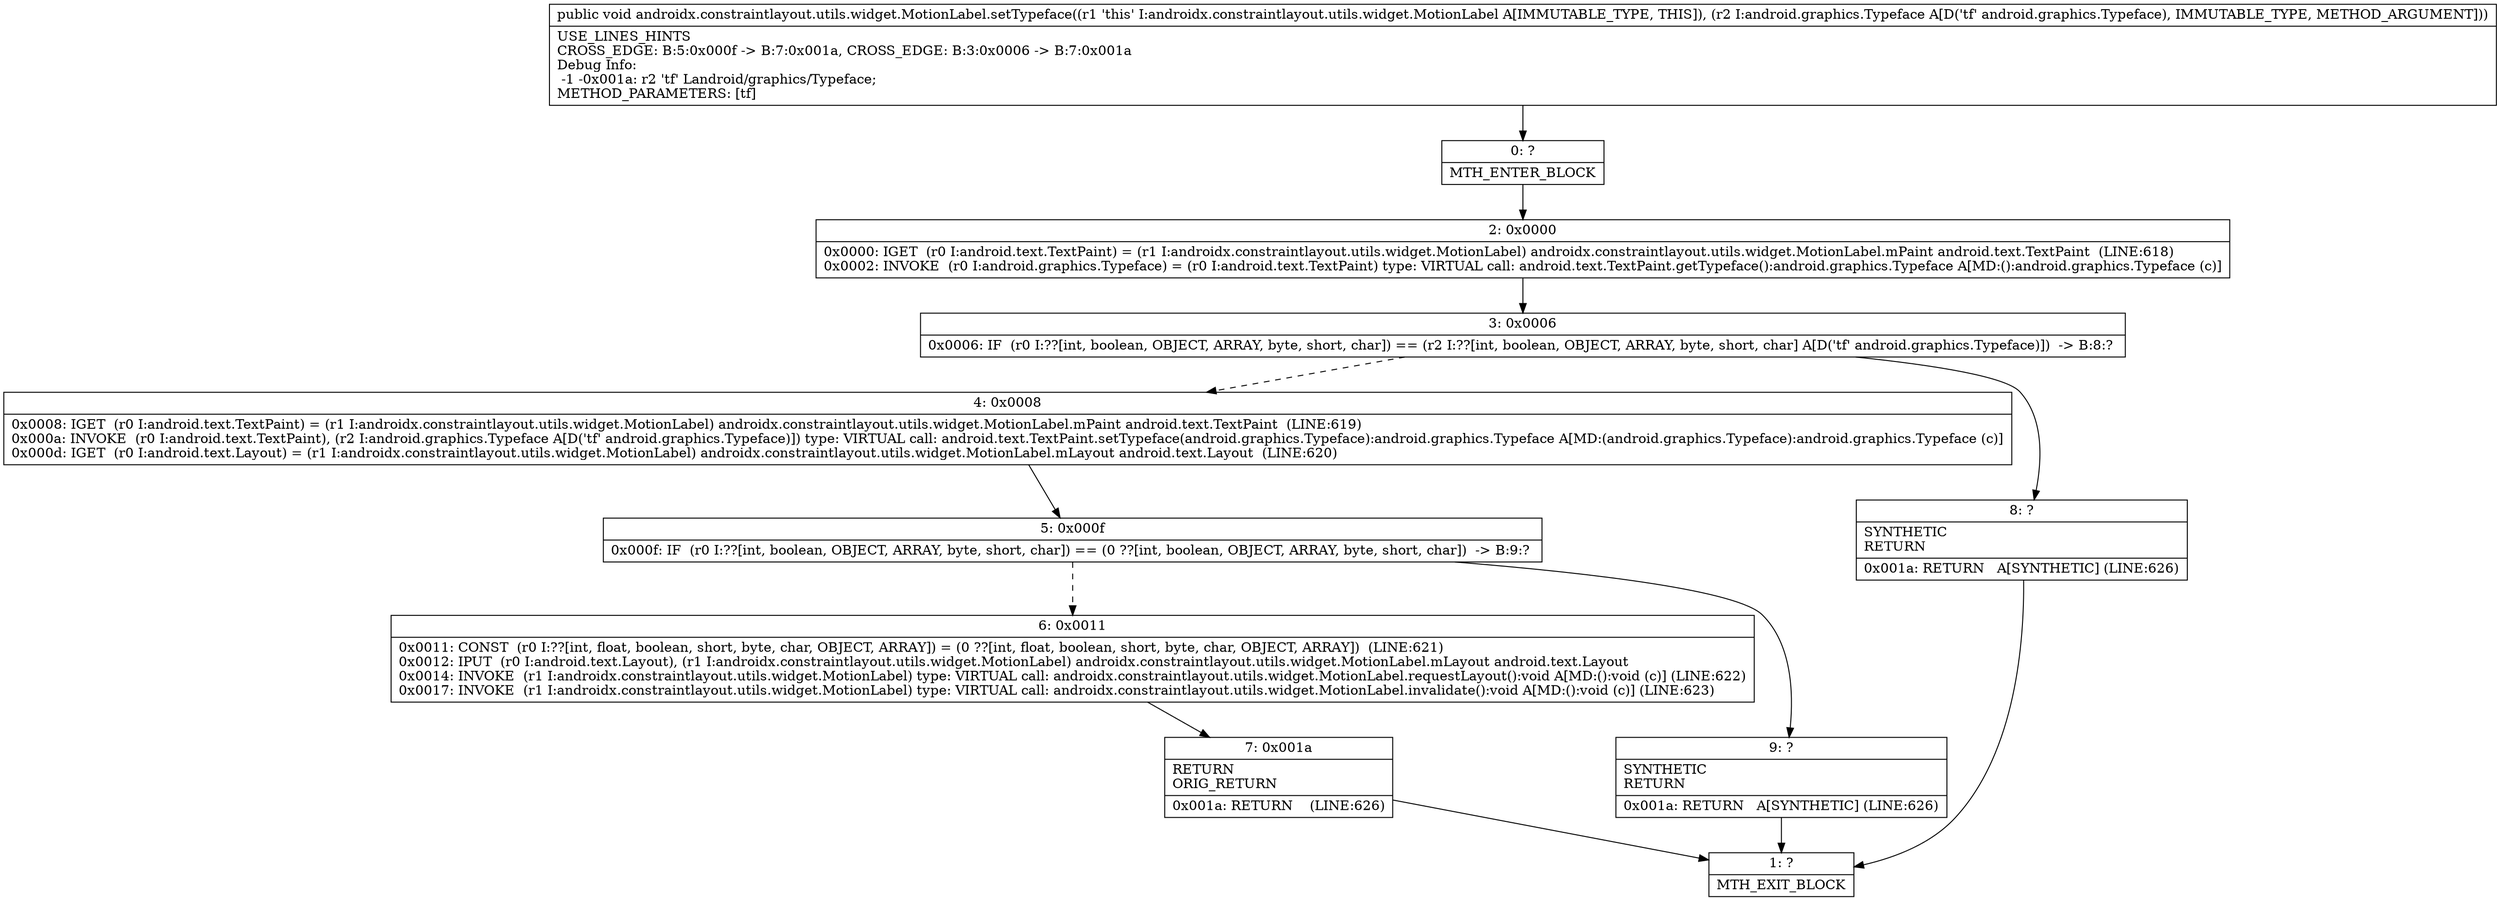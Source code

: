 digraph "CFG forandroidx.constraintlayout.utils.widget.MotionLabel.setTypeface(Landroid\/graphics\/Typeface;)V" {
Node_0 [shape=record,label="{0\:\ ?|MTH_ENTER_BLOCK\l}"];
Node_2 [shape=record,label="{2\:\ 0x0000|0x0000: IGET  (r0 I:android.text.TextPaint) = (r1 I:androidx.constraintlayout.utils.widget.MotionLabel) androidx.constraintlayout.utils.widget.MotionLabel.mPaint android.text.TextPaint  (LINE:618)\l0x0002: INVOKE  (r0 I:android.graphics.Typeface) = (r0 I:android.text.TextPaint) type: VIRTUAL call: android.text.TextPaint.getTypeface():android.graphics.Typeface A[MD:():android.graphics.Typeface (c)]\l}"];
Node_3 [shape=record,label="{3\:\ 0x0006|0x0006: IF  (r0 I:??[int, boolean, OBJECT, ARRAY, byte, short, char]) == (r2 I:??[int, boolean, OBJECT, ARRAY, byte, short, char] A[D('tf' android.graphics.Typeface)])  \-\> B:8:? \l}"];
Node_4 [shape=record,label="{4\:\ 0x0008|0x0008: IGET  (r0 I:android.text.TextPaint) = (r1 I:androidx.constraintlayout.utils.widget.MotionLabel) androidx.constraintlayout.utils.widget.MotionLabel.mPaint android.text.TextPaint  (LINE:619)\l0x000a: INVOKE  (r0 I:android.text.TextPaint), (r2 I:android.graphics.Typeface A[D('tf' android.graphics.Typeface)]) type: VIRTUAL call: android.text.TextPaint.setTypeface(android.graphics.Typeface):android.graphics.Typeface A[MD:(android.graphics.Typeface):android.graphics.Typeface (c)]\l0x000d: IGET  (r0 I:android.text.Layout) = (r1 I:androidx.constraintlayout.utils.widget.MotionLabel) androidx.constraintlayout.utils.widget.MotionLabel.mLayout android.text.Layout  (LINE:620)\l}"];
Node_5 [shape=record,label="{5\:\ 0x000f|0x000f: IF  (r0 I:??[int, boolean, OBJECT, ARRAY, byte, short, char]) == (0 ??[int, boolean, OBJECT, ARRAY, byte, short, char])  \-\> B:9:? \l}"];
Node_6 [shape=record,label="{6\:\ 0x0011|0x0011: CONST  (r0 I:??[int, float, boolean, short, byte, char, OBJECT, ARRAY]) = (0 ??[int, float, boolean, short, byte, char, OBJECT, ARRAY])  (LINE:621)\l0x0012: IPUT  (r0 I:android.text.Layout), (r1 I:androidx.constraintlayout.utils.widget.MotionLabel) androidx.constraintlayout.utils.widget.MotionLabel.mLayout android.text.Layout \l0x0014: INVOKE  (r1 I:androidx.constraintlayout.utils.widget.MotionLabel) type: VIRTUAL call: androidx.constraintlayout.utils.widget.MotionLabel.requestLayout():void A[MD:():void (c)] (LINE:622)\l0x0017: INVOKE  (r1 I:androidx.constraintlayout.utils.widget.MotionLabel) type: VIRTUAL call: androidx.constraintlayout.utils.widget.MotionLabel.invalidate():void A[MD:():void (c)] (LINE:623)\l}"];
Node_7 [shape=record,label="{7\:\ 0x001a|RETURN\lORIG_RETURN\l|0x001a: RETURN    (LINE:626)\l}"];
Node_1 [shape=record,label="{1\:\ ?|MTH_EXIT_BLOCK\l}"];
Node_9 [shape=record,label="{9\:\ ?|SYNTHETIC\lRETURN\l|0x001a: RETURN   A[SYNTHETIC] (LINE:626)\l}"];
Node_8 [shape=record,label="{8\:\ ?|SYNTHETIC\lRETURN\l|0x001a: RETURN   A[SYNTHETIC] (LINE:626)\l}"];
MethodNode[shape=record,label="{public void androidx.constraintlayout.utils.widget.MotionLabel.setTypeface((r1 'this' I:androidx.constraintlayout.utils.widget.MotionLabel A[IMMUTABLE_TYPE, THIS]), (r2 I:android.graphics.Typeface A[D('tf' android.graphics.Typeface), IMMUTABLE_TYPE, METHOD_ARGUMENT]))  | USE_LINES_HINTS\lCROSS_EDGE: B:5:0x000f \-\> B:7:0x001a, CROSS_EDGE: B:3:0x0006 \-\> B:7:0x001a\lDebug Info:\l  \-1 \-0x001a: r2 'tf' Landroid\/graphics\/Typeface;\lMETHOD_PARAMETERS: [tf]\l}"];
MethodNode -> Node_0;Node_0 -> Node_2;
Node_2 -> Node_3;
Node_3 -> Node_4[style=dashed];
Node_3 -> Node_8;
Node_4 -> Node_5;
Node_5 -> Node_6[style=dashed];
Node_5 -> Node_9;
Node_6 -> Node_7;
Node_7 -> Node_1;
Node_9 -> Node_1;
Node_8 -> Node_1;
}

